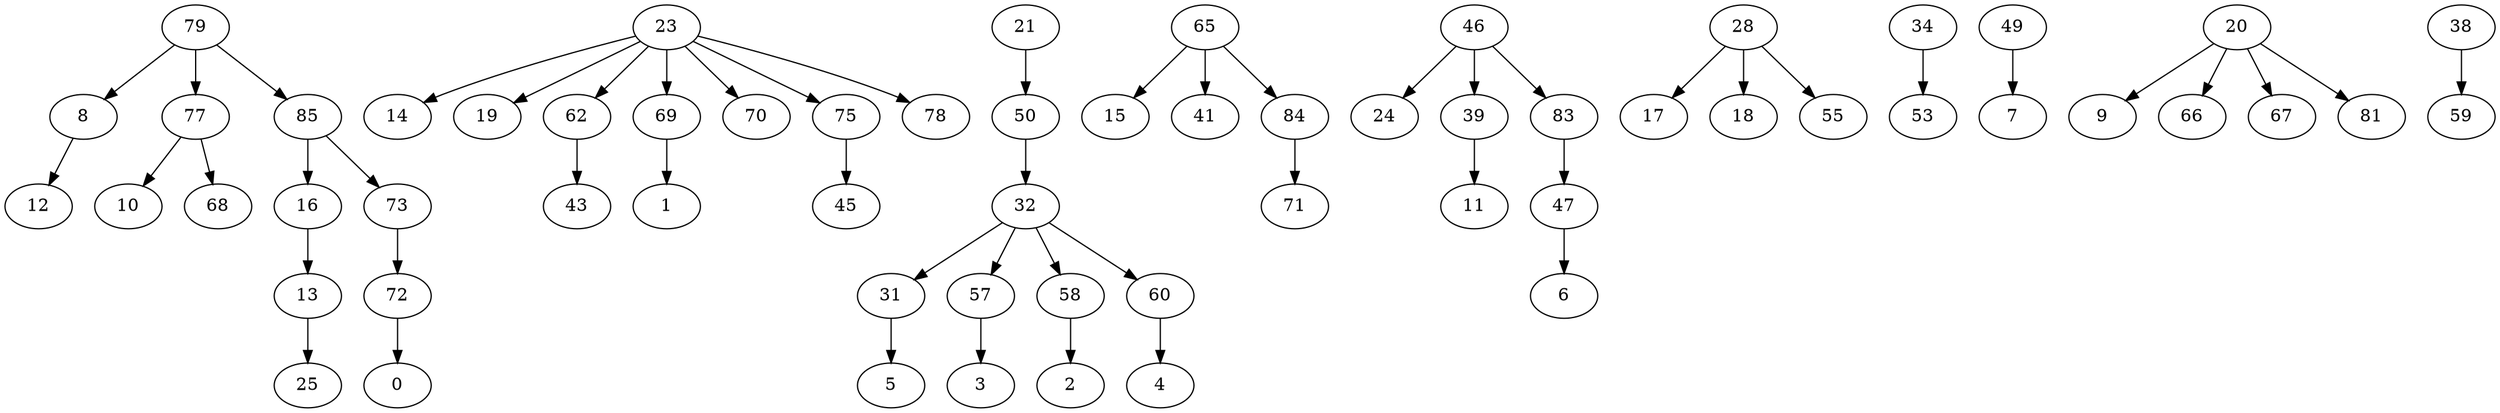 digraph G {
    79 -> 8;
    79 -> 77;
    79 -> 85;
    85 -> 16;
    85 -> 73;
    73 -> 72;
    72 -> 0;
    16 -> 13;
    13 -> 25;
    77 -> 10;
    77 -> 68;
    8 -> 12;
    23 -> 14;
    23 -> 19;
    23 -> 62;
    23 -> 69;
    23 -> 70;
    23 -> 75;
    23 -> 78;
    75 -> 45;
    69 -> 1;
    62 -> 43;
    21 -> 50;
    50 -> 32;
    32 -> 31;
    32 -> 57;
    32 -> 58;
    32 -> 60;
    60 -> 4;
    58 -> 2;
    57 -> 3;
    31 -> 5;
    65 -> 15;
    65 -> 41;
    65 -> 84;
    84 -> 71;
    46 -> 24;
    46 -> 39;
    46 -> 83;
    83 -> 47;
    47 -> 6;
    39 -> 11;
    28 -> 17;
    28 -> 18;
    28 -> 55;
    34 -> 53;
    49 -> 7;
    20 -> 9;
    20 -> 66;
    20 -> 67;
    20 -> 81;
    38 -> 59;
}
